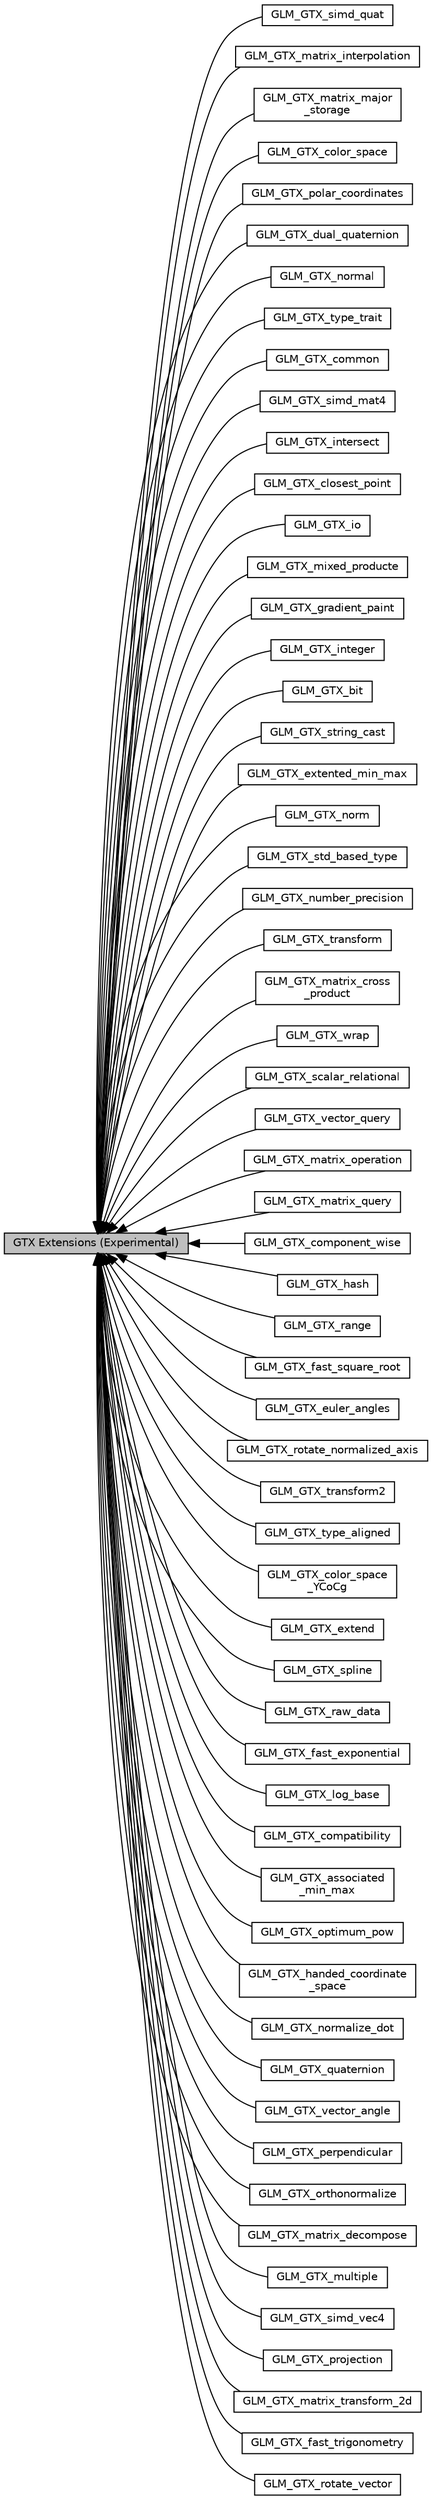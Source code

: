 digraph "GTX Extensions (Experimental)"
{
  edge [fontname="Helvetica",fontsize="10",labelfontname="Helvetica",labelfontsize="10"];
  node [fontname="Helvetica",fontsize="10",shape=record];
  rankdir=LR;
  Node58 [label="GLM_GTX_simd_quat",height=0.2,width=0.4,color="black", fillcolor="white", style="filled",URL="$group__gtx__simd__quat.html",tooltip="SIMD implementation of quat type. "];
  Node25 [label="GLM_GTX_matrix_interpolation",height=0.2,width=0.4,color="black", fillcolor="white", style="filled",URL="$group__gtx__matrix__interpolation.html",tooltip="Allows to directly interpolate two exiciting matrices. "];
  Node26 [label="GLM_GTX_matrix_major\l_storage",height=0.2,width=0.4,color="black", fillcolor="white", style="filled",URL="$group__gtx__matrix__major__storage.html",tooltip="Build matrices with specific matrix order, row or column. "];
  Node4 [label="GLM_GTX_color_space",height=0.2,width=0.4,color="black", fillcolor="white", style="filled",URL="$group__gtx__color__space.html",tooltip="Related to RGB to HSV conversions and operations. "];
  Node38 [label="GLM_GTX_polar_coordinates",height=0.2,width=0.4,color="black", fillcolor="white", style="filled",URL="$group__gtx__polar__coordinates.html",tooltip="Conversion from Euclidean space to polar space and revert. "];
  Node0 [label="GTX Extensions (Experimental)",height=0.2,width=0.4,color="black", fillcolor="grey75", style="filled", fontcolor="black"];
  Node9 [label="GLM_GTX_dual_quaternion",height=0.2,width=0.4,color="black", fillcolor="white", style="filled",URL="$group__gtx__dual__quaternion.html",tooltip="Defines a templated dual-quaternion type and several dual-quaternion operations. "];
  Node32 [label="GLM_GTX_normal",height=0.2,width=0.4,color="black", fillcolor="white", style="filled",URL="$group__gtx__normal.html",tooltip="Compute the normal of a triangle. "];
  Node52 [label="GLM_GTX_type_trait",height=0.2,width=0.4,color="black", fillcolor="white", style="filled",URL="$group__gtx__type__trait.html",tooltip="Defines traits for each type. "];
  Node6 [label="GLM_GTX_common",height=0.2,width=0.4,color="black", fillcolor="white", style="filled",URL="$group__gtx__common.html",tooltip="Provide functions to increase the compatibility with Cg and HLSL languages. "];
  Node57 [label="GLM_GTX_simd_mat4",height=0.2,width=0.4,color="black", fillcolor="white", style="filled",URL="$group__gtx__simd__mat4.html",tooltip="SIMD implementation of mat4 type. "];
  Node20 [label="GLM_GTX_intersect",height=0.2,width=0.4,color="black", fillcolor="white", style="filled",URL="$group__gtx__intersect.html",tooltip="Add intersection functions. "];
  Node3 [label="GLM_GTX_closest_point",height=0.2,width=0.4,color="black", fillcolor="white", style="filled",URL="$group__gtx__closest__point.html",tooltip="Find the point on a straight line which is the closet of a point. "];
  Node21 [label="GLM_GTX_io",height=0.2,width=0.4,color="black", fillcolor="white", style="filled",URL="$group__gtx__io.html",tooltip="std::[w]ostream support for glm types "];
  Node30 [label="GLM_GTX_mixed_producte",height=0.2,width=0.4,color="black", fillcolor="white", style="filled",URL="$group__gtx__mixed__product.html",tooltip="Mixed product of 3 vectors. "];
  Node16 [label="GLM_GTX_gradient_paint",height=0.2,width=0.4,color="black", fillcolor="white", style="filled",URL="$group__gtx__gradient__paint.html",tooltip="Functions that return the color of procedural gradient for specific coordinates. "];
  Node19 [label="GLM_GTX_integer",height=0.2,width=0.4,color="black", fillcolor="white", style="filled",URL="$group__gtx__integer.html",tooltip="Add support for integer for core functions. "];
  Node2 [label="GLM_GTX_bit",height=0.2,width=0.4,color="black", fillcolor="white", style="filled",URL="$group__gtx__bit.html",tooltip="Allow to perform bit operations on integer values. "];
  Node48 [label="GLM_GTX_string_cast",height=0.2,width=0.4,color="black", fillcolor="white", style="filled",URL="$group__gtx__string__cast.html",tooltip="Setup strings for GLM type values. "];
  Node12 [label="GLM_GTX_extented_min_max",height=0.2,width=0.4,color="black", fillcolor="white", style="filled",URL="$group__gtx__extented__min__max.html",tooltip="Min and max functions for 3 to 4 parameters. "];
  Node31 [label="GLM_GTX_norm",height=0.2,width=0.4,color="black", fillcolor="white", style="filled",URL="$group__gtx__norm.html",tooltip="Various ways to compute vector norms. "];
  Node47 [label="GLM_GTX_std_based_type",height=0.2,width=0.4,color="black", fillcolor="white", style="filled",URL="$group__gtx__std__based__type.html",tooltip="Adds vector types based on STL value types. "];
  Node34 [label="GLM_GTX_number_precision",height=0.2,width=0.4,color="black", fillcolor="white", style="filled",URL="$group__gtx__number__precision.html",tooltip="Defined size types. "];
  Node49 [label="GLM_GTX_transform",height=0.2,width=0.4,color="black", fillcolor="white", style="filled",URL="$group__gtx__transform.html",tooltip="Add transformation matrices. "];
  Node23 [label="GLM_GTX_matrix_cross\l_product",height=0.2,width=0.4,color="black", fillcolor="white", style="filled",URL="$group__gtx__matrix__cross__product.html",tooltip="Build cross product matrices. "];
  Node55 [label="GLM_GTX_wrap",height=0.2,width=0.4,color="black", fillcolor="white", style="filled",URL="$group__gtx__wrap.html",tooltip="Wrapping mode of texture coordinates. "];
  Node45 [label="GLM_GTX_scalar_relational",height=0.2,width=0.4,color="black", fillcolor="white", style="filled",URL="$group__gtx__scalar__relational.html",tooltip="Extend a position from a source to a position at a defined length. "];
  Node54 [label="GLM_GTX_vector_query",height=0.2,width=0.4,color="black", fillcolor="white", style="filled",URL="$group__gtx__vector__query.html",tooltip="Query informations of vector types. "];
  Node27 [label="GLM_GTX_matrix_operation",height=0.2,width=0.4,color="black", fillcolor="white", style="filled",URL="$group__gtx__matrix__operation.html",tooltip="Build diagonal matrices from vectors. "];
  Node28 [label="GLM_GTX_matrix_query",height=0.2,width=0.4,color="black", fillcolor="white", style="filled",URL="$group__gtx__matrix__query.html",tooltip="Query to evaluate matrix properties. "];
  Node8 [label="GLM_GTX_component_wise",height=0.2,width=0.4,color="black", fillcolor="white", style="filled",URL="$group__gtx__component__wise.html",tooltip="Operations between components of a type. "];
  Node18 [label="GLM_GTX_hash",height=0.2,width=0.4,color="black", fillcolor="white", style="filled",URL="$group__gtx__hash.html",tooltip="Add std::hash support for glm types. "];
  Node41 [label="GLM_GTX_range",height=0.2,width=0.4,color="black", fillcolor="white", style="filled",URL="$group__gtx__range.html",tooltip="Defines begin and end for vectors and matrices. "];
  Node14 [label="GLM_GTX_fast_square_root",height=0.2,width=0.4,color="black", fillcolor="white", style="filled",URL="$group__gtx__fast__square__root.html",tooltip="Fast but less accurate implementations of square root based functions. "];
  Node10 [label="GLM_GTX_euler_angles",height=0.2,width=0.4,color="black", fillcolor="white", style="filled",URL="$group__gtx__euler__angles.html",tooltip="Build matrices from Euler angles. "];
  Node43 [label="GLM_GTX_rotate_normalized_axis",height=0.2,width=0.4,color="black", fillcolor="white", style="filled",URL="$group__gtx__rotate__normalized__axis.html",tooltip="Quaternions and matrices rotations around normalized axis. "];
  Node50 [label="GLM_GTX_transform2",height=0.2,width=0.4,color="black", fillcolor="white", style="filled",URL="$group__gtx__transform2.html",tooltip="Add extra transformation matrices. "];
  Node51 [label="GLM_GTX_type_aligned",height=0.2,width=0.4,color="black", fillcolor="white", style="filled",URL="$group__gtx__type__aligned.html",tooltip="Defines aligned types. "];
  Node5 [label="GLM_GTX_color_space\l_YCoCg",height=0.2,width=0.4,color="black", fillcolor="white", style="filled",URL="$group__gtx__color__space__YCoCg.html",tooltip="RGB to YCoCg conversions and operations. "];
  Node11 [label="GLM_GTX_extend",height=0.2,width=0.4,color="black", fillcolor="white", style="filled",URL="$group__gtx__extend.html",tooltip="Extend a position from a source to a position at a defined length. "];
  Node46 [label="GLM_GTX_spline",height=0.2,width=0.4,color="black", fillcolor="white", style="filled",URL="$group__gtx__spline.html",tooltip="Spline functions. "];
  Node42 [label="GLM_GTX_raw_data",height=0.2,width=0.4,color="black", fillcolor="white", style="filled",URL="$group__gtx__raw__data.html",tooltip="Projection of a vector to other one. "];
  Node13 [label="GLM_GTX_fast_exponential",height=0.2,width=0.4,color="black", fillcolor="white", style="filled",URL="$group__gtx__fast__exponential.html",tooltip="Fast but less accurate implementations of exponential based functions. "];
  Node22 [label="GLM_GTX_log_base",height=0.2,width=0.4,color="black", fillcolor="white", style="filled",URL="$group__gtx__log__base.html",tooltip="Logarithm for any base. "];
  Node7 [label="GLM_GTX_compatibility",height=0.2,width=0.4,color="black", fillcolor="white", style="filled",URL="$group__gtx__compatibility.html",tooltip="Provide functions to increase the compatibility with Cg and HLSL languages. "];
  Node1 [label="GLM_GTX_associated\l_min_max",height=0.2,width=0.4,color="black", fillcolor="white", style="filled",URL="$group__gtx__associated__min__max.html",tooltip="Min and max functions that return associated values not the compared onces. "];
  Node35 [label="GLM_GTX_optimum_pow",height=0.2,width=0.4,color="black", fillcolor="white", style="filled",URL="$group__gtx__optimum__pow.html",tooltip="Integer exponentiation of power functions. "];
  Node17 [label="GLM_GTX_handed_coordinate\l_space",height=0.2,width=0.4,color="black", fillcolor="white", style="filled",URL="$group__gtx__handed__coordinate__space.html",tooltip="To know if a set of three basis vectors defines a right or left-handed coordinate system..."];
  Node33 [label="GLM_GTX_normalize_dot",height=0.2,width=0.4,color="black", fillcolor="white", style="filled",URL="$group__gtx__normalize__dot.html",tooltip="Dot product of vectors that need to be normalize with a single square root. "];
  Node40 [label="GLM_GTX_quaternion",height=0.2,width=0.4,color="black", fillcolor="white", style="filled",URL="$group__gtx__quaternion.html",tooltip="Extented quaternion types and functions. "];
  Node53 [label="GLM_GTX_vector_angle",height=0.2,width=0.4,color="black", fillcolor="white", style="filled",URL="$group__gtx__vector__angle.html",tooltip="Compute angle between vectors. "];
  Node37 [label="GLM_GTX_perpendicular",height=0.2,width=0.4,color="black", fillcolor="white", style="filled",URL="$group__gtx__perpendicular.html",tooltip="Perpendicular of a vector from other one. "];
  Node36 [label="GLM_GTX_orthonormalize",height=0.2,width=0.4,color="black", fillcolor="white", style="filled",URL="$group__gtx__orthonormalize.html",tooltip="Orthonormalize matrices. "];
  Node24 [label="GLM_GTX_matrix_decompose",height=0.2,width=0.4,color="black", fillcolor="white", style="filled",URL="$group__gtx__matrix__decompose.html",tooltip="Decomposes a model matrix to translations, rotation and scale components. "];
  Node56 [label="GLM_GTX_multiple",height=0.2,width=0.4,color="black", fillcolor="white", style="filled",URL="$group__gtx__multiple.html",tooltip="Find the closest number of a number multiple of other number. "];
  Node59 [label="GLM_GTX_simd_vec4",height=0.2,width=0.4,color="black", fillcolor="white", style="filled",URL="$group__gtx__simd__vec4.html",tooltip="SIMD implementation of vec4 type. "];
  Node39 [label="GLM_GTX_projection",height=0.2,width=0.4,color="black", fillcolor="white", style="filled",URL="$group__gtx__projection.html",tooltip="Projection of a vector to other one. "];
  Node29 [label="GLM_GTX_matrix_transform_2d",height=0.2,width=0.4,color="black", fillcolor="white", style="filled",URL="$group__gtx__matrix__transform__2d.html",tooltip="Defines functions that generate common 2d transformation matrices. "];
  Node15 [label="GLM_GTX_fast_trigonometry",height=0.2,width=0.4,color="black", fillcolor="white", style="filled",URL="$group__gtx__fast__trigonometry.html",tooltip="Fast but less accurate implementations of trigonometric functions. "];
  Node44 [label="GLM_GTX_rotate_vector",height=0.2,width=0.4,color="black", fillcolor="white", style="filled",URL="$group__gtx__rotate__vector.html",tooltip="Function to directly rotate a vector. "];
  Node0->Node1 [shape=plaintext, dir="back", style="solid"];
  Node0->Node2 [shape=plaintext, dir="back", style="solid"];
  Node0->Node3 [shape=plaintext, dir="back", style="solid"];
  Node0->Node4 [shape=plaintext, dir="back", style="solid"];
  Node0->Node5 [shape=plaintext, dir="back", style="solid"];
  Node0->Node6 [shape=plaintext, dir="back", style="solid"];
  Node0->Node7 [shape=plaintext, dir="back", style="solid"];
  Node0->Node8 [shape=plaintext, dir="back", style="solid"];
  Node0->Node9 [shape=plaintext, dir="back", style="solid"];
  Node0->Node10 [shape=plaintext, dir="back", style="solid"];
  Node0->Node11 [shape=plaintext, dir="back", style="solid"];
  Node0->Node12 [shape=plaintext, dir="back", style="solid"];
  Node0->Node13 [shape=plaintext, dir="back", style="solid"];
  Node0->Node14 [shape=plaintext, dir="back", style="solid"];
  Node0->Node15 [shape=plaintext, dir="back", style="solid"];
  Node0->Node16 [shape=plaintext, dir="back", style="solid"];
  Node0->Node17 [shape=plaintext, dir="back", style="solid"];
  Node0->Node18 [shape=plaintext, dir="back", style="solid"];
  Node0->Node19 [shape=plaintext, dir="back", style="solid"];
  Node0->Node20 [shape=plaintext, dir="back", style="solid"];
  Node0->Node21 [shape=plaintext, dir="back", style="solid"];
  Node0->Node22 [shape=plaintext, dir="back", style="solid"];
  Node0->Node23 [shape=plaintext, dir="back", style="solid"];
  Node0->Node24 [shape=plaintext, dir="back", style="solid"];
  Node0->Node25 [shape=plaintext, dir="back", style="solid"];
  Node0->Node26 [shape=plaintext, dir="back", style="solid"];
  Node0->Node27 [shape=plaintext, dir="back", style="solid"];
  Node0->Node28 [shape=plaintext, dir="back", style="solid"];
  Node0->Node29 [shape=plaintext, dir="back", style="solid"];
  Node0->Node30 [shape=plaintext, dir="back", style="solid"];
  Node0->Node31 [shape=plaintext, dir="back", style="solid"];
  Node0->Node32 [shape=plaintext, dir="back", style="solid"];
  Node0->Node33 [shape=plaintext, dir="back", style="solid"];
  Node0->Node34 [shape=plaintext, dir="back", style="solid"];
  Node0->Node35 [shape=plaintext, dir="back", style="solid"];
  Node0->Node36 [shape=plaintext, dir="back", style="solid"];
  Node0->Node37 [shape=plaintext, dir="back", style="solid"];
  Node0->Node38 [shape=plaintext, dir="back", style="solid"];
  Node0->Node39 [shape=plaintext, dir="back", style="solid"];
  Node0->Node40 [shape=plaintext, dir="back", style="solid"];
  Node0->Node41 [shape=plaintext, dir="back", style="solid"];
  Node0->Node42 [shape=plaintext, dir="back", style="solid"];
  Node0->Node43 [shape=plaintext, dir="back", style="solid"];
  Node0->Node44 [shape=plaintext, dir="back", style="solid"];
  Node0->Node45 [shape=plaintext, dir="back", style="solid"];
  Node0->Node46 [shape=plaintext, dir="back", style="solid"];
  Node0->Node47 [shape=plaintext, dir="back", style="solid"];
  Node0->Node48 [shape=plaintext, dir="back", style="solid"];
  Node0->Node49 [shape=plaintext, dir="back", style="solid"];
  Node0->Node50 [shape=plaintext, dir="back", style="solid"];
  Node0->Node51 [shape=plaintext, dir="back", style="solid"];
  Node0->Node52 [shape=plaintext, dir="back", style="solid"];
  Node0->Node53 [shape=plaintext, dir="back", style="solid"];
  Node0->Node54 [shape=plaintext, dir="back", style="solid"];
  Node0->Node55 [shape=plaintext, dir="back", style="solid"];
  Node0->Node56 [shape=plaintext, dir="back", style="solid"];
  Node0->Node57 [shape=plaintext, dir="back", style="solid"];
  Node0->Node58 [shape=plaintext, dir="back", style="solid"];
  Node0->Node59 [shape=plaintext, dir="back", style="solid"];
}
